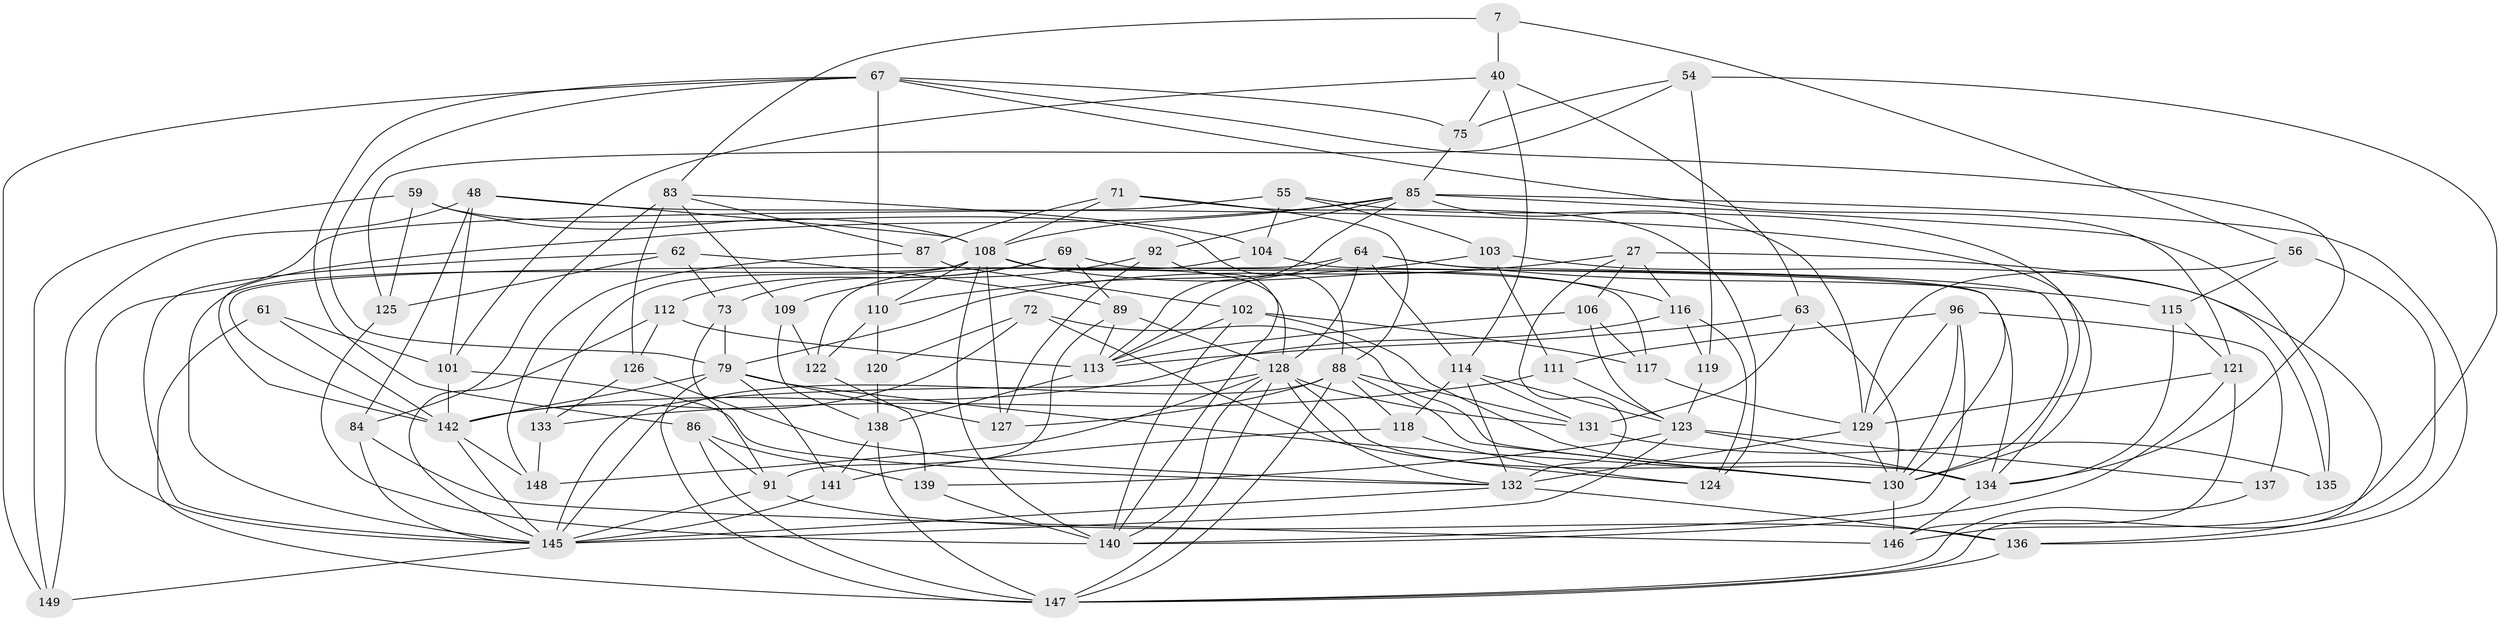 // original degree distribution, {4: 1.0}
// Generated by graph-tools (version 1.1) at 2025/56/03/09/25 04:56:26]
// undirected, 74 vertices, 194 edges
graph export_dot {
graph [start="1"]
  node [color=gray90,style=filled];
  7;
  27 [super="+25"];
  40 [super="+6"];
  48 [super="+8"];
  54;
  55;
  56;
  59;
  61;
  62;
  63;
  64 [super="+5+39"];
  67 [super="+35"];
  69;
  71;
  72;
  73;
  75;
  79 [super="+76"];
  83 [super="+50"];
  84;
  85 [super="+41"];
  86;
  87;
  88 [super="+31+68"];
  89 [super="+29"];
  91 [super="+74"];
  92;
  96 [super="+81"];
  101 [super="+43"];
  102 [super="+18"];
  103;
  104;
  106;
  108 [super="+47+90+82"];
  109;
  110 [super="+57"];
  111;
  112;
  113 [super="+42+99"];
  114 [super="+97"];
  115;
  116 [super="+98"];
  117;
  118;
  119;
  120;
  121 [super="+105"];
  122;
  123 [super="+21+22"];
  124;
  125;
  126;
  127;
  128 [super="+46+13+94"];
  129 [super="+52+77"];
  130 [super="+37+80"];
  131 [super="+66"];
  132 [super="+4+30+93"];
  133;
  134 [super="+100"];
  135;
  136 [super="+2+70"];
  137;
  138 [super="+78"];
  139;
  140 [super="+45+51"];
  141;
  142 [super="+49+65+95"];
  145 [super="+144+24+38"];
  146 [super="+143"];
  147 [super="+26+33"];
  148;
  149;
  7 -- 40 [weight=2];
  7 -- 83;
  7 -- 56;
  27 -- 135 [weight=2];
  27 -- 106;
  27 -- 116;
  27 -- 132;
  27 -- 79;
  40 -- 63;
  40 -- 75;
  40 -- 101;
  40 -- 114;
  48 -- 84;
  48 -- 130;
  48 -- 101 [weight=2];
  48 -- 149;
  48 -- 108;
  54 -- 75;
  54 -- 125;
  54 -- 119;
  54 -- 146;
  55 -- 103;
  55 -- 104;
  55 -- 134;
  55 -- 145;
  56 -- 129;
  56 -- 115;
  56 -- 136;
  59 -- 88;
  59 -- 149;
  59 -- 125;
  59 -- 108;
  61 -- 101;
  61 -- 147 [weight=2];
  61 -- 142;
  62 -- 125;
  62 -- 73;
  62 -- 89;
  62 -- 145;
  63 -- 131;
  63 -- 130;
  63 -- 113;
  64 -- 115;
  64 -- 114 [weight=2];
  64 -- 128 [weight=2];
  64 -- 130;
  64 -- 113;
  64 -- 142;
  67 -- 110 [weight=2];
  67 -- 121;
  67 -- 149;
  67 -- 86;
  67 -- 75;
  67 -- 134;
  67 -- 79;
  69 -- 112;
  69 -- 73;
  69 -- 89;
  69 -- 134;
  71 -- 87;
  71 -- 124;
  71 -- 88;
  71 -- 108;
  72 -- 120;
  72 -- 124;
  72 -- 130;
  72 -- 142;
  73 -- 79;
  73 -- 91;
  75 -- 85;
  79 -- 130 [weight=2];
  79 -- 147 [weight=2];
  79 -- 127;
  79 -- 141;
  79 -- 142;
  83 -- 126;
  83 -- 104;
  83 -- 84;
  83 -- 109;
  83 -- 87;
  84 -- 145;
  84 -- 146;
  85 -- 135;
  85 -- 136;
  85 -- 92;
  85 -- 142;
  85 -- 113;
  85 -- 108;
  85 -- 129;
  86 -- 91;
  86 -- 139;
  86 -- 147;
  87 -- 148;
  87 -- 102;
  88 -- 131 [weight=2];
  88 -- 145 [weight=2];
  88 -- 130;
  88 -- 147;
  88 -- 118;
  88 -- 127;
  89 -- 128;
  89 -- 91 [weight=2];
  89 -- 113;
  91 -- 145 [weight=2];
  91 -- 136 [weight=2];
  92 -- 109;
  92 -- 127;
  92 -- 140;
  96 -- 140;
  96 -- 137 [weight=2];
  96 -- 111;
  96 -- 129;
  96 -- 130;
  101 -- 132;
  101 -- 142;
  102 -- 134 [weight=2];
  102 -- 117;
  102 -- 113;
  102 -- 140 [weight=3];
  103 -- 111;
  103 -- 110;
  103 -- 147;
  104 -- 122;
  104 -- 130;
  106 -- 117;
  106 -- 123;
  106 -- 113;
  108 -- 117;
  108 -- 128;
  108 -- 133;
  108 -- 140;
  108 -- 145 [weight=2];
  108 -- 116 [weight=2];
  108 -- 127;
  108 -- 110;
  109 -- 122;
  109 -- 138;
  110 -- 120;
  110 -- 122;
  111 -- 123;
  111 -- 133;
  112 -- 113;
  112 -- 126;
  112 -- 145;
  113 -- 138;
  114 -- 118;
  114 -- 132 [weight=2];
  114 -- 123;
  114 -- 131;
  115 -- 121;
  115 -- 134;
  116 -- 119 [weight=2];
  116 -- 124;
  116 -- 142 [weight=2];
  117 -- 129;
  118 -- 124;
  118 -- 141;
  119 -- 123;
  120 -- 138 [weight=2];
  121 -- 129 [weight=2];
  121 -- 146;
  121 -- 140;
  122 -- 139;
  123 -- 137;
  123 -- 134;
  123 -- 139;
  123 -- 145;
  125 -- 140;
  126 -- 133;
  126 -- 132;
  128 -- 148;
  128 -- 134 [weight=2];
  128 -- 132;
  128 -- 145;
  128 -- 147;
  128 -- 131;
  128 -- 140;
  129 -- 132;
  129 -- 130;
  130 -- 146 [weight=2];
  131 -- 135;
  132 -- 136 [weight=2];
  132 -- 145;
  133 -- 148;
  134 -- 146;
  136 -- 147 [weight=2];
  137 -- 147;
  138 -- 141;
  138 -- 147;
  139 -- 140;
  141 -- 145;
  142 -- 145;
  142 -- 148;
  145 -- 149;
}
